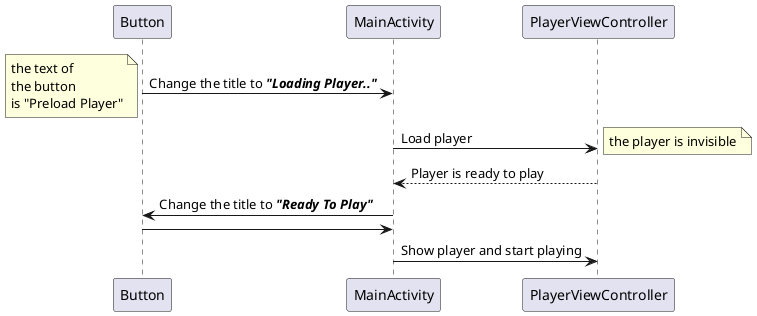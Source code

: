 @startuml
Button -> MainActivity: Change the title to //**"Loading Player.."**//
note left
 the text of
 the button
 is "Preload Player"
 end note
MainActivity -> PlayerViewController: Load player
note right: the player is invisible
PlayerViewController --> MainActivity: Player is ready to play
MainActivity -> Button: Change the title to //**"Ready To Play"**//
Button -> MainActivity
MainActivity -> PlayerViewController: Show player and start playing


@enduml